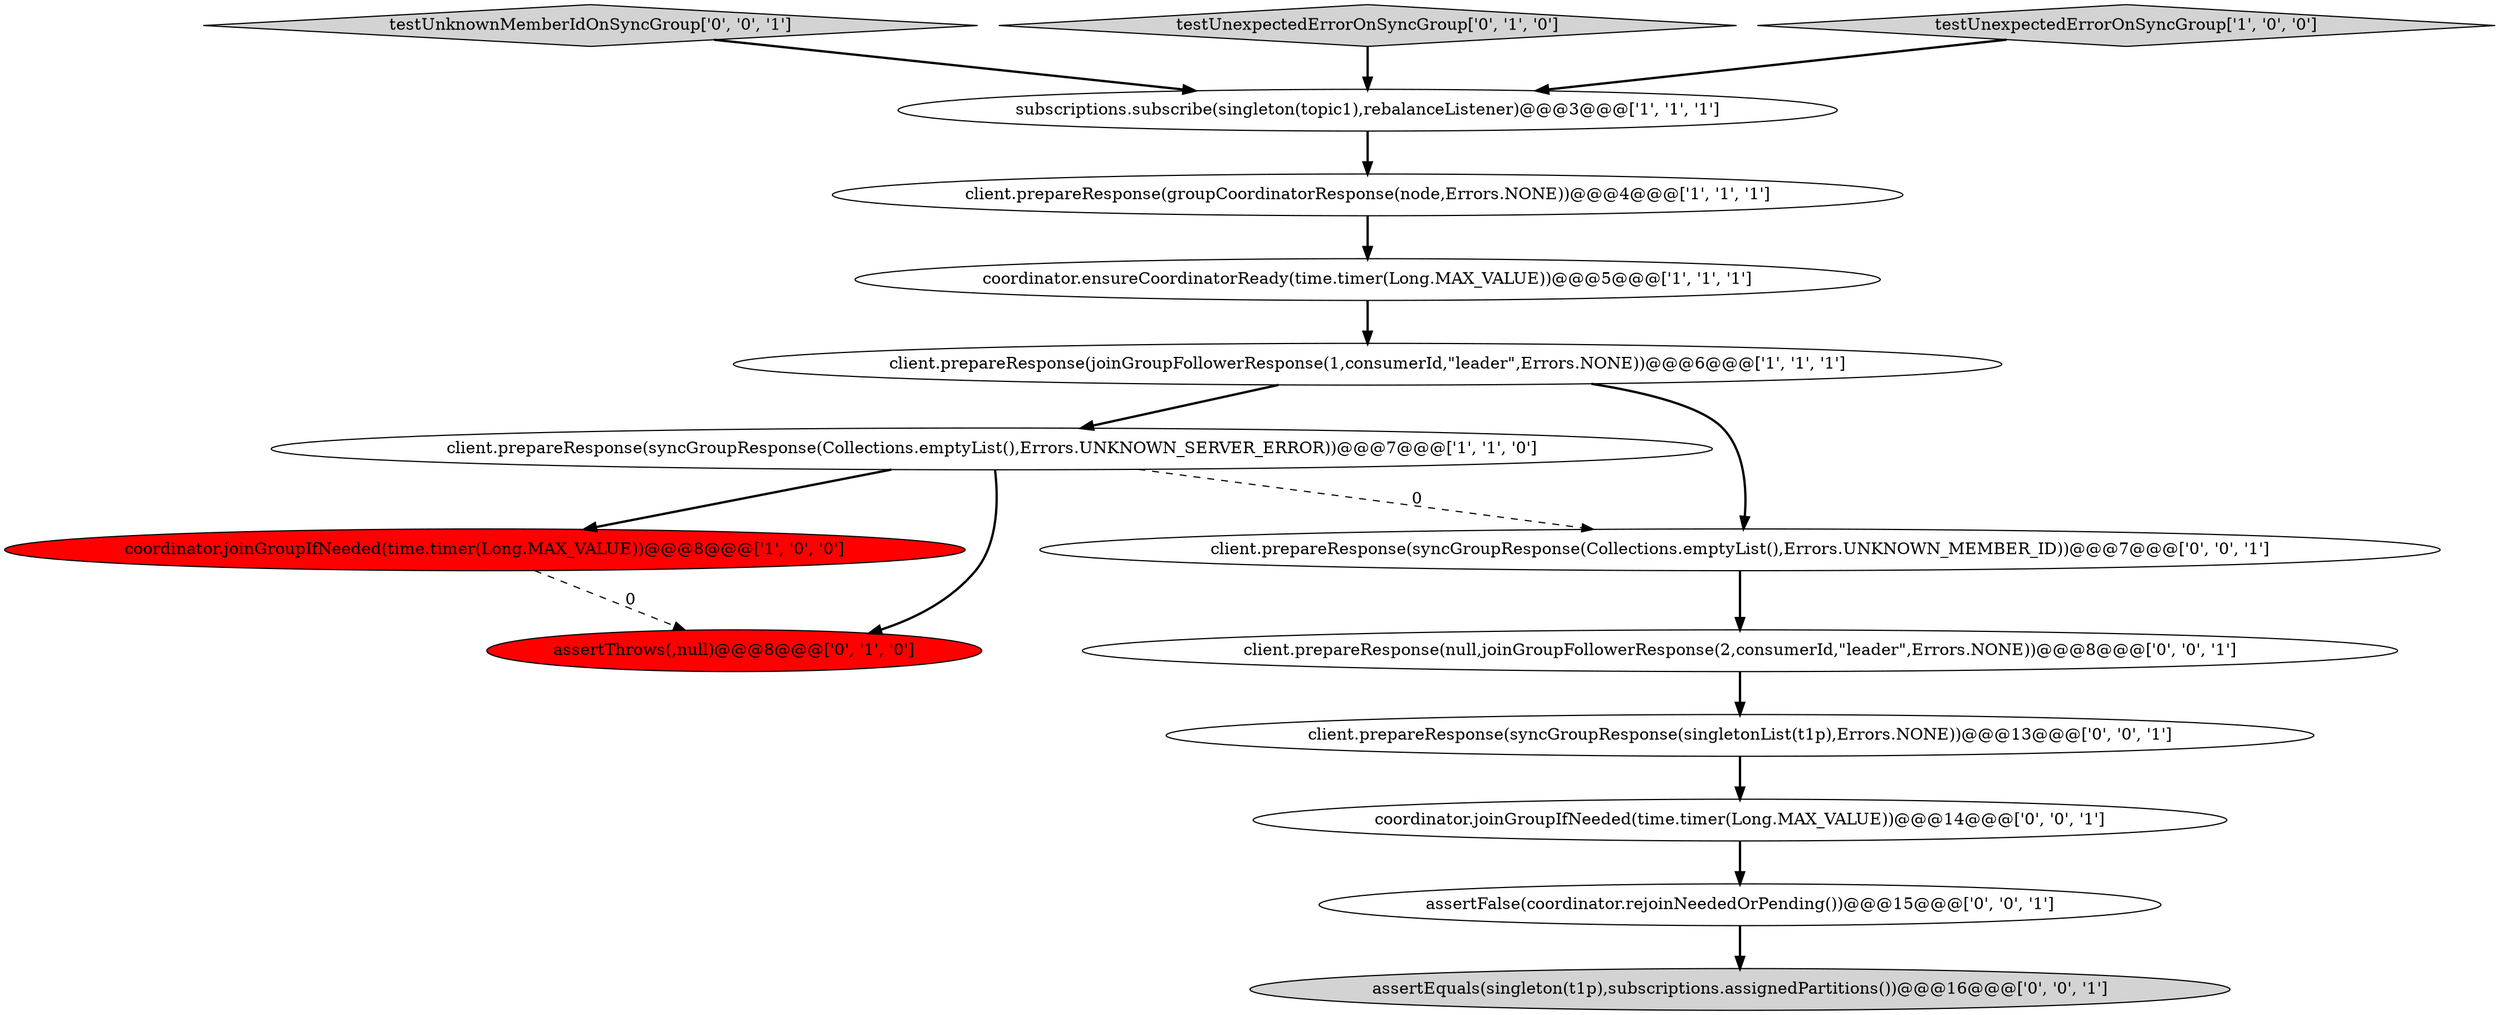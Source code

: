 digraph {
2 [style = filled, label = "coordinator.joinGroupIfNeeded(time.timer(Long.MAX_VALUE))@@@8@@@['1', '0', '0']", fillcolor = red, shape = ellipse image = "AAA1AAABBB1BBB"];
4 [style = filled, label = "coordinator.ensureCoordinatorReady(time.timer(Long.MAX_VALUE))@@@5@@@['1', '1', '1']", fillcolor = white, shape = ellipse image = "AAA0AAABBB1BBB"];
6 [style = filled, label = "client.prepareResponse(syncGroupResponse(Collections.emptyList(),Errors.UNKNOWN_SERVER_ERROR))@@@7@@@['1', '1', '0']", fillcolor = white, shape = ellipse image = "AAA0AAABBB1BBB"];
7 [style = filled, label = "assertThrows(,null)@@@8@@@['0', '1', '0']", fillcolor = red, shape = ellipse image = "AAA1AAABBB2BBB"];
14 [style = filled, label = "testUnknownMemberIdOnSyncGroup['0', '0', '1']", fillcolor = lightgray, shape = diamond image = "AAA0AAABBB3BBB"];
12 [style = filled, label = "coordinator.joinGroupIfNeeded(time.timer(Long.MAX_VALUE))@@@14@@@['0', '0', '1']", fillcolor = white, shape = ellipse image = "AAA0AAABBB3BBB"];
8 [style = filled, label = "testUnexpectedErrorOnSyncGroup['0', '1', '0']", fillcolor = lightgray, shape = diamond image = "AAA0AAABBB2BBB"];
13 [style = filled, label = "assertFalse(coordinator.rejoinNeededOrPending())@@@15@@@['0', '0', '1']", fillcolor = white, shape = ellipse image = "AAA0AAABBB3BBB"];
1 [style = filled, label = "client.prepareResponse(groupCoordinatorResponse(node,Errors.NONE))@@@4@@@['1', '1', '1']", fillcolor = white, shape = ellipse image = "AAA0AAABBB1BBB"];
11 [style = filled, label = "assertEquals(singleton(t1p),subscriptions.assignedPartitions())@@@16@@@['0', '0', '1']", fillcolor = lightgray, shape = ellipse image = "AAA0AAABBB3BBB"];
5 [style = filled, label = "client.prepareResponse(joinGroupFollowerResponse(1,consumerId,\"leader\",Errors.NONE))@@@6@@@['1', '1', '1']", fillcolor = white, shape = ellipse image = "AAA0AAABBB1BBB"];
9 [style = filled, label = "client.prepareResponse(syncGroupResponse(Collections.emptyList(),Errors.UNKNOWN_MEMBER_ID))@@@7@@@['0', '0', '1']", fillcolor = white, shape = ellipse image = "AAA0AAABBB3BBB"];
15 [style = filled, label = "client.prepareResponse(null,joinGroupFollowerResponse(2,consumerId,\"leader\",Errors.NONE))@@@8@@@['0', '0', '1']", fillcolor = white, shape = ellipse image = "AAA0AAABBB3BBB"];
10 [style = filled, label = "client.prepareResponse(syncGroupResponse(singletonList(t1p),Errors.NONE))@@@13@@@['0', '0', '1']", fillcolor = white, shape = ellipse image = "AAA0AAABBB3BBB"];
0 [style = filled, label = "subscriptions.subscribe(singleton(topic1),rebalanceListener)@@@3@@@['1', '1', '1']", fillcolor = white, shape = ellipse image = "AAA0AAABBB1BBB"];
3 [style = filled, label = "testUnexpectedErrorOnSyncGroup['1', '0', '0']", fillcolor = lightgray, shape = diamond image = "AAA0AAABBB1BBB"];
8->0 [style = bold, label=""];
12->13 [style = bold, label=""];
1->4 [style = bold, label=""];
15->10 [style = bold, label=""];
5->6 [style = bold, label=""];
6->7 [style = bold, label=""];
5->9 [style = bold, label=""];
14->0 [style = bold, label=""];
2->7 [style = dashed, label="0"];
10->12 [style = bold, label=""];
4->5 [style = bold, label=""];
0->1 [style = bold, label=""];
9->15 [style = bold, label=""];
13->11 [style = bold, label=""];
3->0 [style = bold, label=""];
6->9 [style = dashed, label="0"];
6->2 [style = bold, label=""];
}
